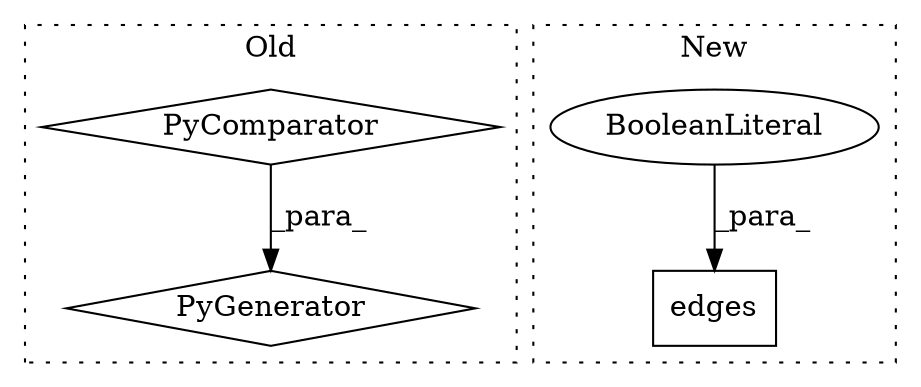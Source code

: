 digraph G {
subgraph cluster0 {
1 [label="PyGenerator" a="107" s="4046" l="266" shape="diamond"];
4 [label="PyComparator" a="113" s="4276" l="23" shape="diamond"];
label = "Old";
style="dotted";
}
subgraph cluster1 {
2 [label="edges" a="32" s="4294,4304" l="6,1" shape="box"];
3 [label="BooleanLiteral" a="9" s="4300" l="4" shape="ellipse"];
label = "New";
style="dotted";
}
3 -> 2 [label="_para_"];
4 -> 1 [label="_para_"];
}